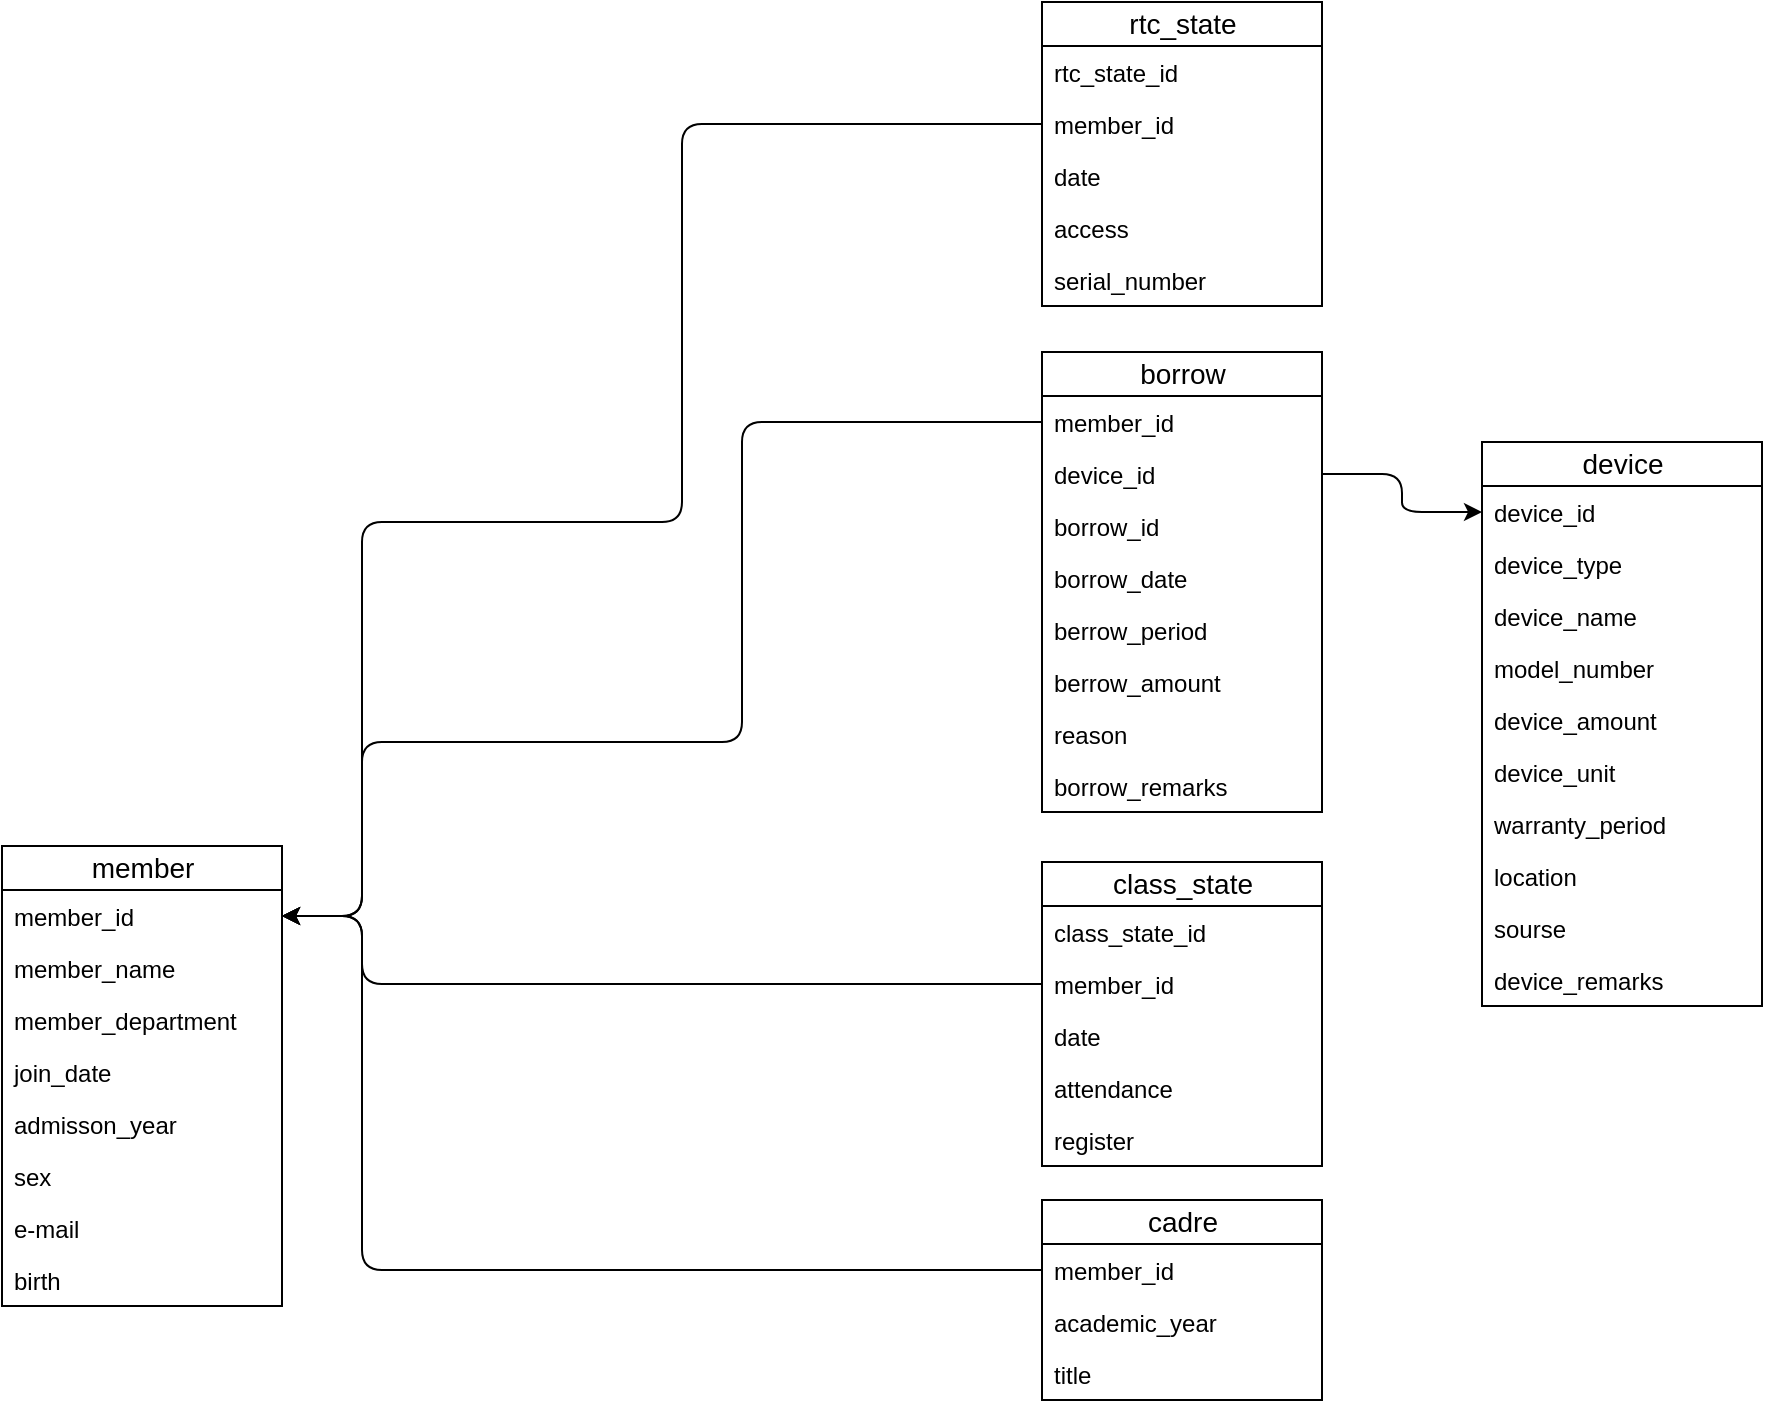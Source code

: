 <mxfile version="13.1.2" type="google"><diagram id="nU9-fWHrtwA0viIhop-W" name="第1頁"><mxGraphModel dx="1580" dy="1553" grid="1" gridSize="10" guides="1" tooltips="1" connect="1" arrows="1" fold="1" page="1" pageScale="1" pageWidth="1000" pageHeight="550" math="0" shadow="0"><root><mxCell id="0"/><mxCell id="1" parent="0"/><mxCell id="q54sSOlgvbj_UJ6YaFOT-67" style="edgeStyle=orthogonalEdgeStyle;rounded=1;orthogonalLoop=1;jettySize=auto;html=1;" parent="1" source="q54sSOlgvbj_UJ6YaFOT-20" target="q54sSOlgvbj_UJ6YaFOT-23" edge="1"><mxGeometry relative="1" as="geometry"><Array as="points"><mxPoint x="500" y="-139"/><mxPoint x="500" y="60"/><mxPoint x="340" y="60"/><mxPoint x="340" y="257"/></Array></mxGeometry></mxCell><mxCell id="q54sSOlgvbj_UJ6YaFOT-69" style="edgeStyle=orthogonalEdgeStyle;rounded=1;orthogonalLoop=1;jettySize=auto;html=1;" parent="1" source="q54sSOlgvbj_UJ6YaFOT-49" target="q54sSOlgvbj_UJ6YaFOT-23" edge="1"><mxGeometry relative="1" as="geometry"><Array as="points"><mxPoint x="530" y="10"/><mxPoint x="530" y="170"/><mxPoint x="340" y="170"/><mxPoint x="340" y="257"/></Array></mxGeometry></mxCell><mxCell id="q54sSOlgvbj_UJ6YaFOT-70" style="edgeStyle=orthogonalEdgeStyle;rounded=1;orthogonalLoop=1;jettySize=auto;html=1;" parent="1" source="q54sSOlgvbj_UJ6YaFOT-47" target="q54sSOlgvbj_UJ6YaFOT-27" edge="1"><mxGeometry relative="1" as="geometry"/></mxCell><mxCell id="TjDnJasJn2qPNar3wgfk-1" value="" style="endArrow=classic;html=1;exitX=0;exitY=0.5;exitDx=0;exitDy=0;entryX=1;entryY=0.5;entryDx=0;entryDy=0;edgeStyle=orthogonalEdgeStyle;" edge="1" parent="1" source="q54sSOlgvbj_UJ6YaFOT-16" target="q54sSOlgvbj_UJ6YaFOT-23"><mxGeometry width="50" height="50" relative="1" as="geometry"><mxPoint x="210" y="180" as="sourcePoint"/><mxPoint x="260" y="130" as="targetPoint"/><Array as="points"><mxPoint x="340" y="291"/><mxPoint x="340" y="257"/></Array></mxGeometry></mxCell><mxCell id="TjDnJasJn2qPNar3wgfk-2" value="" style="endArrow=classic;html=1;exitX=0;exitY=0.5;exitDx=0;exitDy=0;entryX=1;entryY=0.5;entryDx=0;entryDy=0;edgeStyle=orthogonalEdgeStyle;" edge="1" parent="1" source="q54sSOlgvbj_UJ6YaFOT-58" target="q54sSOlgvbj_UJ6YaFOT-23"><mxGeometry width="50" height="50" relative="1" as="geometry"><mxPoint x="170" y="140" as="sourcePoint"/><mxPoint x="220" y="90" as="targetPoint"/><Array as="points"><mxPoint x="340" y="434"/><mxPoint x="340" y="257"/></Array></mxGeometry></mxCell><mxCell id="q54sSOlgvbj_UJ6YaFOT-18" value="rtc_state" style="swimlane;fontStyle=0;childLayout=stackLayout;horizontal=1;startSize=22;horizontalStack=0;resizeParent=1;resizeParentMax=0;resizeLast=0;collapsible=1;marginBottom=0;align=center;fontSize=14;rounded=0;html=1;" parent="1" vertex="1"><mxGeometry x="680" y="-200" width="140" height="152" as="geometry"/></mxCell><mxCell id="q54sSOlgvbj_UJ6YaFOT-19" value="rtc_state_id" style="text;strokeColor=none;fillColor=none;spacingLeft=4;spacingRight=4;overflow=hidden;rotatable=0;points=[[0,0.5],[1,0.5]];portConstraint=eastwest;fontSize=12;" parent="q54sSOlgvbj_UJ6YaFOT-18" vertex="1"><mxGeometry y="22" width="140" height="26" as="geometry"/></mxCell><mxCell id="q54sSOlgvbj_UJ6YaFOT-20" value="member_id" style="text;strokeColor=none;fillColor=none;spacingLeft=4;spacingRight=4;overflow=hidden;rotatable=0;points=[[0,0.5],[1,0.5]];portConstraint=eastwest;fontSize=12;" parent="q54sSOlgvbj_UJ6YaFOT-18" vertex="1"><mxGeometry y="48" width="140" height="26" as="geometry"/></mxCell><mxCell id="q54sSOlgvbj_UJ6YaFOT-37" value="date" style="text;strokeColor=none;fillColor=none;spacingLeft=4;spacingRight=4;overflow=hidden;rotatable=0;points=[[0,0.5],[1,0.5]];portConstraint=eastwest;fontSize=12;" parent="q54sSOlgvbj_UJ6YaFOT-18" vertex="1"><mxGeometry y="74" width="140" height="26" as="geometry"/></mxCell><mxCell id="q54sSOlgvbj_UJ6YaFOT-21" value="access" style="text;strokeColor=none;fillColor=none;spacingLeft=4;spacingRight=4;overflow=hidden;rotatable=0;points=[[0,0.5],[1,0.5]];portConstraint=eastwest;fontSize=12;" parent="q54sSOlgvbj_UJ6YaFOT-18" vertex="1"><mxGeometry y="100" width="140" height="26" as="geometry"/></mxCell><mxCell id="q54sSOlgvbj_UJ6YaFOT-38" value="serial_number" style="text;strokeColor=none;fillColor=none;spacingLeft=4;spacingRight=4;overflow=hidden;rotatable=0;points=[[0,0.5],[1,0.5]];portConstraint=eastwest;fontSize=12;" parent="q54sSOlgvbj_UJ6YaFOT-18" vertex="1"><mxGeometry y="126" width="140" height="26" as="geometry"/></mxCell><mxCell id="q54sSOlgvbj_UJ6YaFOT-46" value="borrow" style="swimlane;fontStyle=0;childLayout=stackLayout;horizontal=1;startSize=22;horizontalStack=0;resizeParent=1;resizeParentMax=0;resizeLast=0;collapsible=1;marginBottom=0;align=center;fontSize=14;rounded=0;html=1;" parent="1" vertex="1"><mxGeometry x="680" y="-25" width="140" height="230" as="geometry"/></mxCell><mxCell id="q54sSOlgvbj_UJ6YaFOT-49" value="member_id" style="text;strokeColor=none;fillColor=none;spacingLeft=4;spacingRight=4;overflow=hidden;rotatable=0;points=[[0,0.5],[1,0.5]];portConstraint=eastwest;fontSize=12;" parent="q54sSOlgvbj_UJ6YaFOT-46" vertex="1"><mxGeometry y="22" width="140" height="26" as="geometry"/></mxCell><mxCell id="q54sSOlgvbj_UJ6YaFOT-47" value="device_id" style="text;strokeColor=none;fillColor=none;spacingLeft=4;spacingRight=4;overflow=hidden;rotatable=0;points=[[0,0.5],[1,0.5]];portConstraint=eastwest;fontSize=12;" parent="q54sSOlgvbj_UJ6YaFOT-46" vertex="1"><mxGeometry y="48" width="140" height="26" as="geometry"/></mxCell><mxCell id="q54sSOlgvbj_UJ6YaFOT-50" value="borrow_id" style="text;strokeColor=none;fillColor=none;spacingLeft=4;spacingRight=4;overflow=hidden;rotatable=0;points=[[0,0.5],[1,0.5]];portConstraint=eastwest;fontSize=12;" parent="q54sSOlgvbj_UJ6YaFOT-46" vertex="1"><mxGeometry y="74" width="140" height="26" as="geometry"/></mxCell><mxCell id="q54sSOlgvbj_UJ6YaFOT-51" value="borrow_date" style="text;strokeColor=none;fillColor=none;spacingLeft=4;spacingRight=4;overflow=hidden;rotatable=0;points=[[0,0.5],[1,0.5]];portConstraint=eastwest;fontSize=12;" parent="q54sSOlgvbj_UJ6YaFOT-46" vertex="1"><mxGeometry y="100" width="140" height="26" as="geometry"/></mxCell><mxCell id="q54sSOlgvbj_UJ6YaFOT-53" value="berrow_period" style="text;strokeColor=none;fillColor=none;spacingLeft=4;spacingRight=4;overflow=hidden;rotatable=0;points=[[0,0.5],[1,0.5]];portConstraint=eastwest;fontSize=12;" parent="q54sSOlgvbj_UJ6YaFOT-46" vertex="1"><mxGeometry y="126" width="140" height="26" as="geometry"/></mxCell><mxCell id="q54sSOlgvbj_UJ6YaFOT-52" value="berrow_amount" style="text;strokeColor=none;fillColor=none;spacingLeft=4;spacingRight=4;overflow=hidden;rotatable=0;points=[[0,0.5],[1,0.5]];portConstraint=eastwest;fontSize=12;" parent="q54sSOlgvbj_UJ6YaFOT-46" vertex="1"><mxGeometry y="152" width="140" height="26" as="geometry"/></mxCell><mxCell id="q54sSOlgvbj_UJ6YaFOT-54" value="reason" style="text;strokeColor=none;fillColor=none;spacingLeft=4;spacingRight=4;overflow=hidden;rotatable=0;points=[[0,0.5],[1,0.5]];portConstraint=eastwest;fontSize=12;" parent="q54sSOlgvbj_UJ6YaFOT-46" vertex="1"><mxGeometry y="178" width="140" height="26" as="geometry"/></mxCell><mxCell id="q54sSOlgvbj_UJ6YaFOT-56" value="borrow_remarks" style="text;strokeColor=none;fillColor=none;spacingLeft=4;spacingRight=4;overflow=hidden;rotatable=0;points=[[0,0.5],[1,0.5]];portConstraint=eastwest;fontSize=12;" parent="q54sSOlgvbj_UJ6YaFOT-46" vertex="1"><mxGeometry y="204" width="140" height="26" as="geometry"/></mxCell><mxCell id="q54sSOlgvbj_UJ6YaFOT-26" value="device" style="swimlane;fontStyle=0;childLayout=stackLayout;horizontal=1;startSize=22;horizontalStack=0;resizeParent=1;resizeParentMax=0;resizeLast=0;collapsible=1;marginBottom=0;align=center;fontSize=14;rounded=0;html=1;" parent="1" vertex="1"><mxGeometry x="900" y="20" width="140" height="282" as="geometry"/></mxCell><mxCell id="q54sSOlgvbj_UJ6YaFOT-27" value="device_id" style="text;strokeColor=none;fillColor=none;spacingLeft=4;spacingRight=4;overflow=hidden;rotatable=0;points=[[0,0.5],[1,0.5]];portConstraint=eastwest;fontSize=12;" parent="q54sSOlgvbj_UJ6YaFOT-26" vertex="1"><mxGeometry y="22" width="140" height="26" as="geometry"/></mxCell><mxCell id="q54sSOlgvbj_UJ6YaFOT-28" value="device_type" style="text;strokeColor=none;fillColor=none;spacingLeft=4;spacingRight=4;overflow=hidden;rotatable=0;points=[[0,0.5],[1,0.5]];portConstraint=eastwest;fontSize=12;" parent="q54sSOlgvbj_UJ6YaFOT-26" vertex="1"><mxGeometry y="48" width="140" height="26" as="geometry"/></mxCell><mxCell id="q54sSOlgvbj_UJ6YaFOT-39" value="device_name" style="text;strokeColor=none;fillColor=none;spacingLeft=4;spacingRight=4;overflow=hidden;rotatable=0;points=[[0,0.5],[1,0.5]];portConstraint=eastwest;fontSize=12;" parent="q54sSOlgvbj_UJ6YaFOT-26" vertex="1"><mxGeometry y="74" width="140" height="26" as="geometry"/></mxCell><mxCell id="q54sSOlgvbj_UJ6YaFOT-29" value="model_number" style="text;strokeColor=none;fillColor=none;spacingLeft=4;spacingRight=4;overflow=hidden;rotatable=0;points=[[0,0.5],[1,0.5]];portConstraint=eastwest;fontSize=12;" parent="q54sSOlgvbj_UJ6YaFOT-26" vertex="1"><mxGeometry y="100" width="140" height="26" as="geometry"/></mxCell><mxCell id="q54sSOlgvbj_UJ6YaFOT-40" value="device_amount" style="text;strokeColor=none;fillColor=none;spacingLeft=4;spacingRight=4;overflow=hidden;rotatable=0;points=[[0,0.5],[1,0.5]];portConstraint=eastwest;fontSize=12;" parent="q54sSOlgvbj_UJ6YaFOT-26" vertex="1"><mxGeometry y="126" width="140" height="26" as="geometry"/></mxCell><mxCell id="q54sSOlgvbj_UJ6YaFOT-42" value="device_unit" style="text;strokeColor=none;fillColor=none;spacingLeft=4;spacingRight=4;overflow=hidden;rotatable=0;points=[[0,0.5],[1,0.5]];portConstraint=eastwest;fontSize=12;" parent="q54sSOlgvbj_UJ6YaFOT-26" vertex="1"><mxGeometry y="152" width="140" height="26" as="geometry"/></mxCell><mxCell id="q54sSOlgvbj_UJ6YaFOT-41" value="warranty_period" style="text;strokeColor=none;fillColor=none;spacingLeft=4;spacingRight=4;overflow=hidden;rotatable=0;points=[[0,0.5],[1,0.5]];portConstraint=eastwest;fontSize=12;" parent="q54sSOlgvbj_UJ6YaFOT-26" vertex="1"><mxGeometry y="178" width="140" height="26" as="geometry"/></mxCell><mxCell id="q54sSOlgvbj_UJ6YaFOT-43" value="location" style="text;strokeColor=none;fillColor=none;spacingLeft=4;spacingRight=4;overflow=hidden;rotatable=0;points=[[0,0.5],[1,0.5]];portConstraint=eastwest;fontSize=12;" parent="q54sSOlgvbj_UJ6YaFOT-26" vertex="1"><mxGeometry y="204" width="140" height="26" as="geometry"/></mxCell><mxCell id="q54sSOlgvbj_UJ6YaFOT-44" value="sourse" style="text;strokeColor=none;fillColor=none;spacingLeft=4;spacingRight=4;overflow=hidden;rotatable=0;points=[[0,0.5],[1,0.5]];portConstraint=eastwest;fontSize=12;" parent="q54sSOlgvbj_UJ6YaFOT-26" vertex="1"><mxGeometry y="230" width="140" height="26" as="geometry"/></mxCell><mxCell id="q54sSOlgvbj_UJ6YaFOT-45" value="device_remarks" style="text;strokeColor=none;fillColor=none;spacingLeft=4;spacingRight=4;overflow=hidden;rotatable=0;points=[[0,0.5],[1,0.5]];portConstraint=eastwest;fontSize=12;" parent="q54sSOlgvbj_UJ6YaFOT-26" vertex="1"><mxGeometry y="256" width="140" height="26" as="geometry"/></mxCell><mxCell id="q54sSOlgvbj_UJ6YaFOT-57" value="cadre" style="swimlane;fontStyle=0;childLayout=stackLayout;horizontal=1;startSize=22;horizontalStack=0;resizeParent=1;resizeParentMax=0;resizeLast=0;collapsible=1;marginBottom=0;align=center;fontSize=14;rounded=0;html=1;" parent="1" vertex="1"><mxGeometry x="680" y="399" width="140" height="100" as="geometry"/></mxCell><mxCell id="q54sSOlgvbj_UJ6YaFOT-58" value="member_id" style="text;strokeColor=none;fillColor=none;spacingLeft=4;spacingRight=4;overflow=hidden;rotatable=0;points=[[0,0.5],[1,0.5]];portConstraint=eastwest;fontSize=12;" parent="q54sSOlgvbj_UJ6YaFOT-57" vertex="1"><mxGeometry y="22" width="140" height="26" as="geometry"/></mxCell><mxCell id="q54sSOlgvbj_UJ6YaFOT-62" value="academic_year" style="text;strokeColor=none;fillColor=none;spacingLeft=4;spacingRight=4;overflow=hidden;rotatable=0;points=[[0,0.5],[1,0.5]];portConstraint=eastwest;fontSize=12;" parent="q54sSOlgvbj_UJ6YaFOT-57" vertex="1"><mxGeometry y="48" width="140" height="26" as="geometry"/></mxCell><mxCell id="q54sSOlgvbj_UJ6YaFOT-64" value="title" style="text;strokeColor=none;fillColor=none;spacingLeft=4;spacingRight=4;overflow=hidden;rotatable=0;points=[[0,0.5],[1,0.5]];portConstraint=eastwest;fontSize=12;" parent="q54sSOlgvbj_UJ6YaFOT-57" vertex="1"><mxGeometry y="74" width="140" height="26" as="geometry"/></mxCell><mxCell id="q54sSOlgvbj_UJ6YaFOT-14" value="class_state" style="swimlane;fontStyle=0;childLayout=stackLayout;horizontal=1;startSize=22;horizontalStack=0;resizeParent=1;resizeParentMax=0;resizeLast=0;collapsible=1;marginBottom=0;align=center;fontSize=14;rounded=0;html=1;" parent="1" vertex="1"><mxGeometry x="680" y="230" width="140" height="152" as="geometry"/></mxCell><mxCell id="q54sSOlgvbj_UJ6YaFOT-15" value="class_state_id" style="text;strokeColor=none;fillColor=none;spacingLeft=4;spacingRight=4;overflow=hidden;rotatable=0;points=[[0,0.5],[1,0.5]];portConstraint=eastwest;fontSize=12;" parent="q54sSOlgvbj_UJ6YaFOT-14" vertex="1"><mxGeometry y="22" width="140" height="26" as="geometry"/></mxCell><mxCell id="q54sSOlgvbj_UJ6YaFOT-16" value="member_id" style="text;strokeColor=none;fillColor=none;spacingLeft=4;spacingRight=4;overflow=hidden;rotatable=0;points=[[0,0.5],[1,0.5]];portConstraint=eastwest;fontSize=12;" parent="q54sSOlgvbj_UJ6YaFOT-14" vertex="1"><mxGeometry y="48" width="140" height="26" as="geometry"/></mxCell><mxCell id="q54sSOlgvbj_UJ6YaFOT-17" value="date" style="text;strokeColor=none;fillColor=none;spacingLeft=4;spacingRight=4;overflow=hidden;rotatable=0;points=[[0,0.5],[1,0.5]];portConstraint=eastwest;fontSize=12;" parent="q54sSOlgvbj_UJ6YaFOT-14" vertex="1"><mxGeometry y="74" width="140" height="26" as="geometry"/></mxCell><mxCell id="q54sSOlgvbj_UJ6YaFOT-35" value="attendance" style="text;strokeColor=none;fillColor=none;spacingLeft=4;spacingRight=4;overflow=hidden;rotatable=0;points=[[0,0.5],[1,0.5]];portConstraint=eastwest;fontSize=12;" parent="q54sSOlgvbj_UJ6YaFOT-14" vertex="1"><mxGeometry y="100" width="140" height="26" as="geometry"/></mxCell><mxCell id="q54sSOlgvbj_UJ6YaFOT-36" value="register" style="text;strokeColor=none;fillColor=none;spacingLeft=4;spacingRight=4;overflow=hidden;rotatable=0;points=[[0,0.5],[1,0.5]];portConstraint=eastwest;fontSize=12;" parent="q54sSOlgvbj_UJ6YaFOT-14" vertex="1"><mxGeometry y="126" width="140" height="26" as="geometry"/></mxCell><mxCell id="q54sSOlgvbj_UJ6YaFOT-22" value="member" style="swimlane;fontStyle=0;childLayout=stackLayout;horizontal=1;startSize=22;horizontalStack=0;resizeParent=1;resizeParentMax=0;resizeLast=0;collapsible=1;marginBottom=0;align=center;fontSize=14;rounded=0;html=1;" parent="1" vertex="1"><mxGeometry x="160" y="222" width="140" height="230" as="geometry"/></mxCell><mxCell id="q54sSOlgvbj_UJ6YaFOT-23" value="member_id" style="text;strokeColor=none;fillColor=none;spacingLeft=4;spacingRight=4;overflow=hidden;rotatable=0;points=[[0,0.5],[1,0.5]];portConstraint=eastwest;fontSize=12;" parent="q54sSOlgvbj_UJ6YaFOT-22" vertex="1"><mxGeometry y="22" width="140" height="26" as="geometry"/></mxCell><mxCell id="q54sSOlgvbj_UJ6YaFOT-24" value="member_name" style="text;strokeColor=none;fillColor=none;spacingLeft=4;spacingRight=4;overflow=hidden;rotatable=0;points=[[0,0.5],[1,0.5]];portConstraint=eastwest;fontSize=12;" parent="q54sSOlgvbj_UJ6YaFOT-22" vertex="1"><mxGeometry y="48" width="140" height="26" as="geometry"/></mxCell><mxCell id="q54sSOlgvbj_UJ6YaFOT-30" value="member_department" style="text;strokeColor=none;fillColor=none;spacingLeft=4;spacingRight=4;overflow=hidden;rotatable=0;points=[[0,0.5],[1,0.5]];portConstraint=eastwest;fontSize=12;" parent="q54sSOlgvbj_UJ6YaFOT-22" vertex="1"><mxGeometry y="74" width="140" height="26" as="geometry"/></mxCell><mxCell id="q54sSOlgvbj_UJ6YaFOT-25" value="join_date" style="text;strokeColor=none;fillColor=none;spacingLeft=4;spacingRight=4;overflow=hidden;rotatable=0;points=[[0,0.5],[1,0.5]];portConstraint=eastwest;fontSize=12;" parent="q54sSOlgvbj_UJ6YaFOT-22" vertex="1"><mxGeometry y="100" width="140" height="26" as="geometry"/></mxCell><mxCell id="q54sSOlgvbj_UJ6YaFOT-31" value="admisson_year" style="text;strokeColor=none;fillColor=none;spacingLeft=4;spacingRight=4;overflow=hidden;rotatable=0;points=[[0,0.5],[1,0.5]];portConstraint=eastwest;fontSize=12;" parent="q54sSOlgvbj_UJ6YaFOT-22" vertex="1"><mxGeometry y="126" width="140" height="26" as="geometry"/></mxCell><mxCell id="q54sSOlgvbj_UJ6YaFOT-32" value="sex" style="text;strokeColor=none;fillColor=none;spacingLeft=4;spacingRight=4;overflow=hidden;rotatable=0;points=[[0,0.5],[1,0.5]];portConstraint=eastwest;fontSize=12;" parent="q54sSOlgvbj_UJ6YaFOT-22" vertex="1"><mxGeometry y="152" width="140" height="26" as="geometry"/></mxCell><mxCell id="q54sSOlgvbj_UJ6YaFOT-33" value="e-mail" style="text;strokeColor=none;fillColor=none;spacingLeft=4;spacingRight=4;overflow=hidden;rotatable=0;points=[[0,0.5],[1,0.5]];portConstraint=eastwest;fontSize=12;" parent="q54sSOlgvbj_UJ6YaFOT-22" vertex="1"><mxGeometry y="178" width="140" height="26" as="geometry"/></mxCell><mxCell id="q54sSOlgvbj_UJ6YaFOT-34" value="birth" style="text;strokeColor=none;fillColor=none;spacingLeft=4;spacingRight=4;overflow=hidden;rotatable=0;points=[[0,0.5],[1,0.5]];portConstraint=eastwest;fontSize=12;" parent="q54sSOlgvbj_UJ6YaFOT-22" vertex="1"><mxGeometry y="204" width="140" height="26" as="geometry"/></mxCell></root></mxGraphModel></diagram></mxfile>